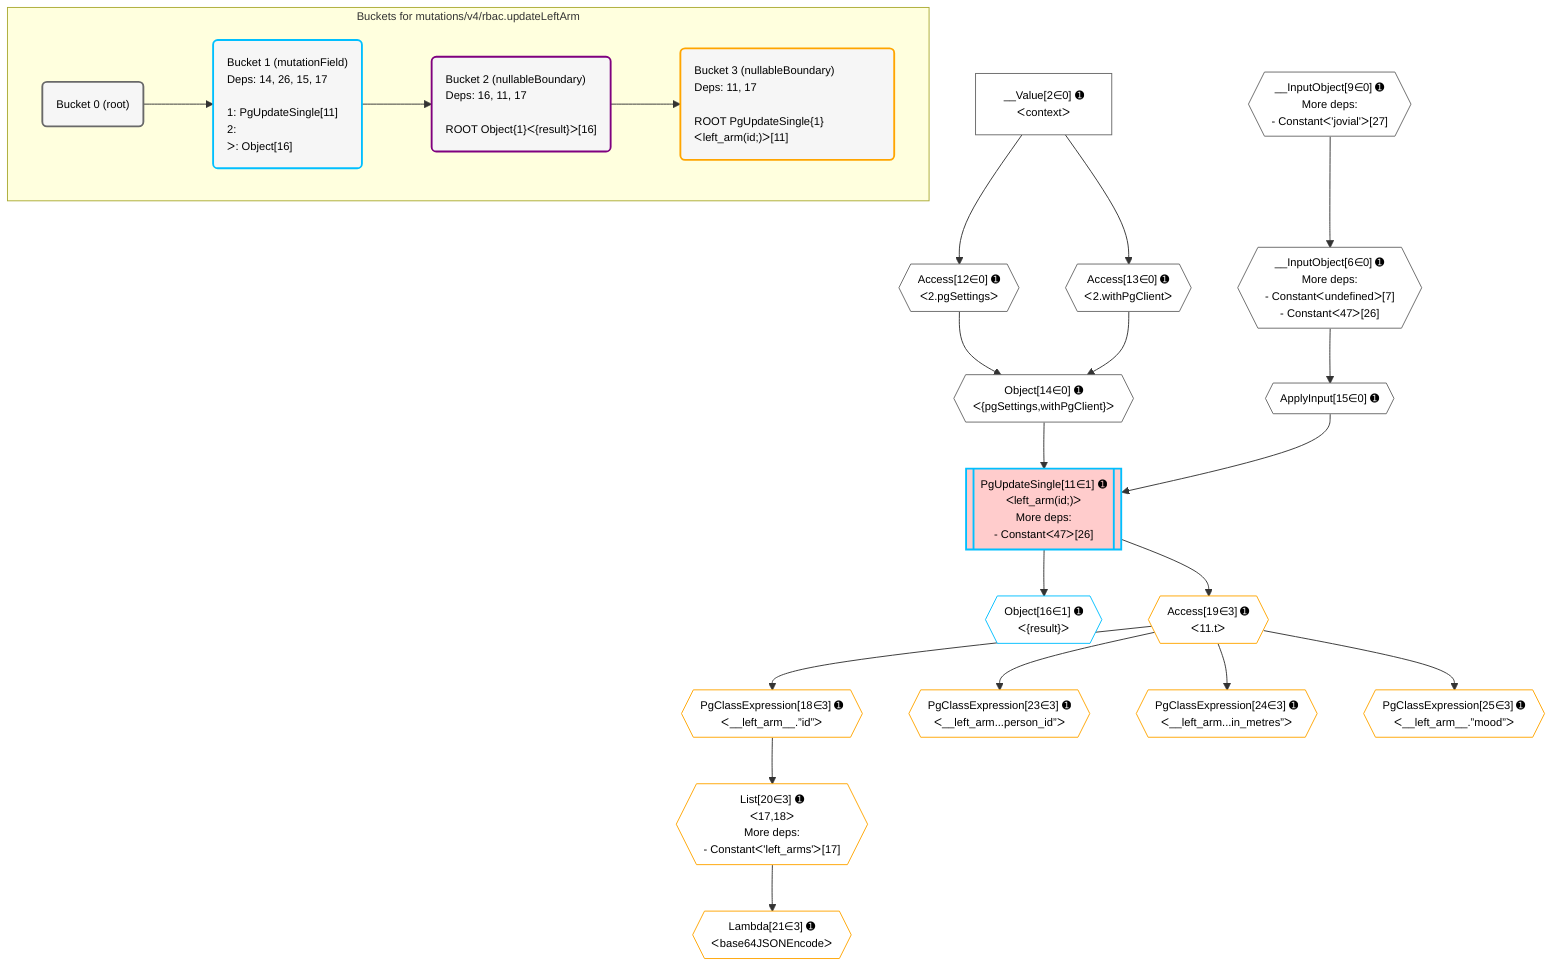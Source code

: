 %%{init: {'themeVariables': { 'fontSize': '12px'}}}%%
graph TD
    classDef path fill:#eee,stroke:#000,color:#000
    classDef plan fill:#fff,stroke-width:1px,color:#000
    classDef itemplan fill:#fff,stroke-width:2px,color:#000
    classDef unbatchedplan fill:#dff,stroke-width:1px,color:#000
    classDef sideeffectplan fill:#fcc,stroke-width:2px,color:#000
    classDef bucket fill:#f6f6f6,color:#000,stroke-width:2px,text-align:left

    subgraph "Buckets for mutations/v4/rbac.updateLeftArm"
    Bucket0("Bucket 0 (root)"):::bucket
    Bucket1("Bucket 1 (mutationField)<br />Deps: 14, 26, 15, 17<br /><br />1: PgUpdateSingle[11]<br />2: <br />ᐳ: Object[16]"):::bucket
    Bucket2("Bucket 2 (nullableBoundary)<br />Deps: 16, 11, 17<br /><br />ROOT Object{1}ᐸ{result}ᐳ[16]"):::bucket
    Bucket3("Bucket 3 (nullableBoundary)<br />Deps: 11, 17<br /><br />ROOT PgUpdateSingle{1}ᐸleft_arm(id;)ᐳ[11]"):::bucket
    end
    Bucket0 --> Bucket1
    Bucket1 --> Bucket2
    Bucket2 --> Bucket3

    %% plan dependencies
    __InputObject6{{"__InputObject[6∈0] ➊<br />More deps:<br />- Constantᐸundefinedᐳ[7]<br />- Constantᐸ47ᐳ[26]"}}:::plan
    __InputObject9{{"__InputObject[9∈0] ➊<br />More deps:<br />- Constantᐸ'jovial'ᐳ[27]"}}:::plan
    __InputObject9 --> __InputObject6
    Object14{{"Object[14∈0] ➊<br />ᐸ{pgSettings,withPgClient}ᐳ"}}:::plan
    Access12{{"Access[12∈0] ➊<br />ᐸ2.pgSettingsᐳ"}}:::plan
    Access13{{"Access[13∈0] ➊<br />ᐸ2.withPgClientᐳ"}}:::plan
    Access12 & Access13 --> Object14
    __Value2["__Value[2∈0] ➊<br />ᐸcontextᐳ"]:::plan
    __Value2 --> Access12
    __Value2 --> Access13
    ApplyInput15{{"ApplyInput[15∈0] ➊"}}:::plan
    __InputObject6 --> ApplyInput15
    PgUpdateSingle11[["PgUpdateSingle[11∈1] ➊<br />ᐸleft_arm(id;)ᐳ<br />More deps:<br />- Constantᐸ47ᐳ[26]"]]:::sideeffectplan
    Object14 & ApplyInput15 --> PgUpdateSingle11
    Object16{{"Object[16∈1] ➊<br />ᐸ{result}ᐳ"}}:::plan
    PgUpdateSingle11 --> Object16
    List20{{"List[20∈3] ➊<br />ᐸ17,18ᐳ<br />More deps:<br />- Constantᐸ'left_arms'ᐳ[17]"}}:::plan
    PgClassExpression18{{"PgClassExpression[18∈3] ➊<br />ᐸ__left_arm__.”id”ᐳ"}}:::plan
    PgClassExpression18 --> List20
    Access19{{"Access[19∈3] ➊<br />ᐸ11.tᐳ"}}:::plan
    Access19 --> PgClassExpression18
    PgUpdateSingle11 --> Access19
    Lambda21{{"Lambda[21∈3] ➊<br />ᐸbase64JSONEncodeᐳ"}}:::plan
    List20 --> Lambda21
    PgClassExpression23{{"PgClassExpression[23∈3] ➊<br />ᐸ__left_arm...person_id”ᐳ"}}:::plan
    Access19 --> PgClassExpression23
    PgClassExpression24{{"PgClassExpression[24∈3] ➊<br />ᐸ__left_arm...in_metres”ᐳ"}}:::plan
    Access19 --> PgClassExpression24
    PgClassExpression25{{"PgClassExpression[25∈3] ➊<br />ᐸ__left_arm__.”mood”ᐳ"}}:::plan
    Access19 --> PgClassExpression25

    %% define steps
    classDef bucket0 stroke:#696969
    class Bucket0,__Value2,__InputObject6,__InputObject9,Access12,Access13,Object14,ApplyInput15 bucket0
    classDef bucket1 stroke:#00bfff
    class Bucket1,PgUpdateSingle11,Object16 bucket1
    classDef bucket2 stroke:#7f007f
    class Bucket2 bucket2
    classDef bucket3 stroke:#ffa500
    class Bucket3,PgClassExpression18,Access19,List20,Lambda21,PgClassExpression23,PgClassExpression24,PgClassExpression25 bucket3

    %% implicit side effects